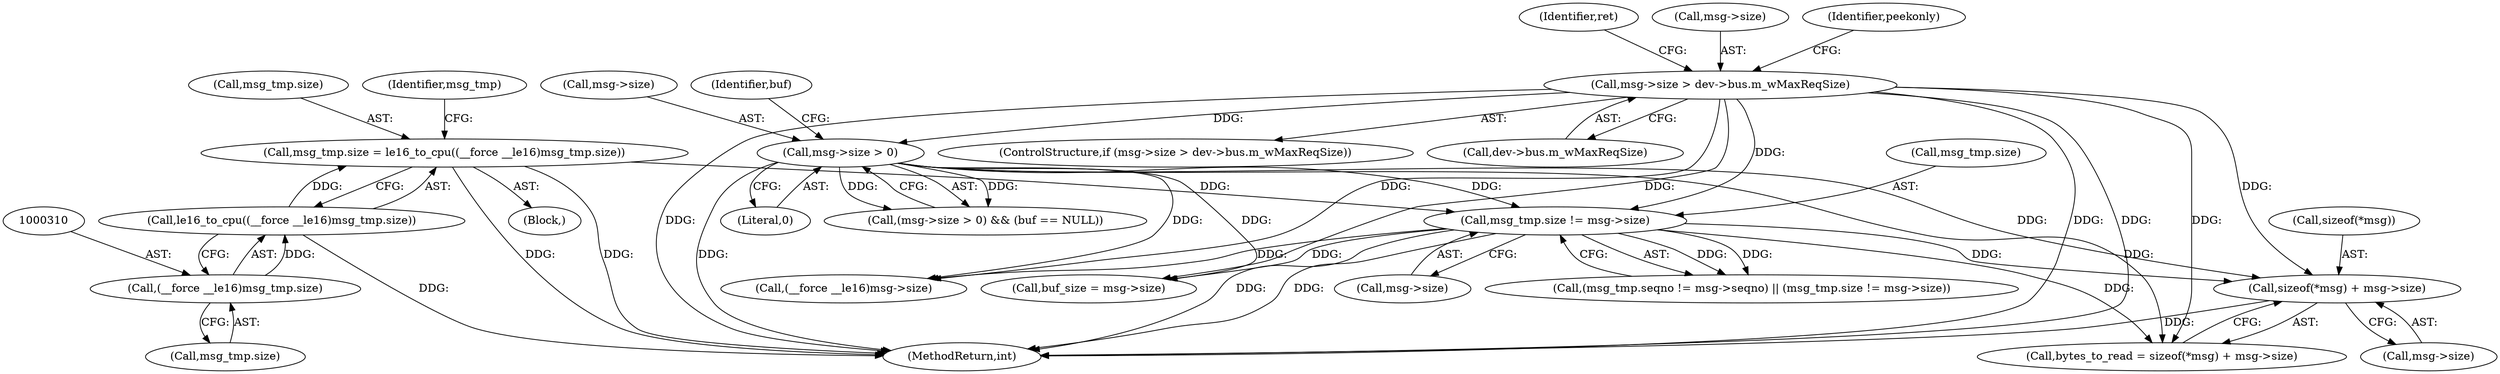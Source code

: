 digraph "0_media-tree_354dd3924a2e43806774953de536257548b5002c@API" {
"1000406" [label="(Call,sizeof(*msg) + msg->size)"];
"1000156" [label="(Call,msg->size > dev->bus.m_wMaxReqSize)"];
"1000378" [label="(Call,msg_tmp.size != msg->size)"];
"1000304" [label="(Call,msg_tmp.size = le16_to_cpu((__force __le16)msg_tmp.size))"];
"1000308" [label="(Call,le16_to_cpu((__force __le16)msg_tmp.size))"];
"1000309" [label="(Call,(__force __le16)msg_tmp.size)"];
"1000174" [label="(Call,msg->size > 0)"];
"1000406" [label="(Call,sizeof(*msg) + msg->size)"];
"1000175" [label="(Call,msg->size)"];
"1000311" [label="(Call,msg_tmp.size)"];
"1000160" [label="(Call,dev->bus.m_wMaxReqSize)"];
"1000613" [label="(Call,(__force __le16)msg->size)"];
"1000379" [label="(Call,msg_tmp.size)"];
"1000156" [label="(Call,msg->size > dev->bus.m_wMaxReqSize)"];
"1000167" [label="(Identifier,ret)"];
"1000157" [label="(Call,msg->size)"];
"1000180" [label="(Identifier,buf)"];
"1000171" [label="(Identifier,peekonly)"];
"1000399" [label="(Call,buf_size = msg->size)"];
"1000155" [label="(ControlStructure,if (msg->size > dev->bus.m_wMaxReqSize))"];
"1000173" [label="(Call,(msg->size > 0) && (buf == NULL))"];
"1000404" [label="(Call,bytes_to_read = sizeof(*msg) + msg->size)"];
"1000174" [label="(Call,msg->size > 0)"];
"1000410" [label="(Call,msg->size)"];
"1000407" [label="(Call,sizeof(*msg))"];
"1000378" [label="(Call,msg_tmp.size != msg->size)"];
"1000370" [label="(Call,(msg_tmp.seqno != msg->seqno) || (msg_tmp.size != msg->size))"];
"1000382" [label="(Call,msg->size)"];
"1000308" [label="(Call,le16_to_cpu((__force __le16)msg_tmp.size))"];
"1000304" [label="(Call,msg_tmp.size = le16_to_cpu((__force __le16)msg_tmp.size))"];
"1000178" [label="(Literal,0)"];
"1000127" [label="(Block,)"];
"1000657" [label="(MethodReturn,int)"];
"1000305" [label="(Call,msg_tmp.size)"];
"1000316" [label="(Identifier,msg_tmp)"];
"1000309" [label="(Call,(__force __le16)msg_tmp.size)"];
"1000406" -> "1000404"  [label="AST: "];
"1000406" -> "1000410"  [label="CFG: "];
"1000407" -> "1000406"  [label="AST: "];
"1000410" -> "1000406"  [label="AST: "];
"1000404" -> "1000406"  [label="CFG: "];
"1000406" -> "1000657"  [label="DDG: "];
"1000156" -> "1000406"  [label="DDG: "];
"1000378" -> "1000406"  [label="DDG: "];
"1000174" -> "1000406"  [label="DDG: "];
"1000156" -> "1000155"  [label="AST: "];
"1000156" -> "1000160"  [label="CFG: "];
"1000157" -> "1000156"  [label="AST: "];
"1000160" -> "1000156"  [label="AST: "];
"1000167" -> "1000156"  [label="CFG: "];
"1000171" -> "1000156"  [label="CFG: "];
"1000156" -> "1000657"  [label="DDG: "];
"1000156" -> "1000657"  [label="DDG: "];
"1000156" -> "1000657"  [label="DDG: "];
"1000156" -> "1000174"  [label="DDG: "];
"1000156" -> "1000378"  [label="DDG: "];
"1000156" -> "1000399"  [label="DDG: "];
"1000156" -> "1000404"  [label="DDG: "];
"1000156" -> "1000613"  [label="DDG: "];
"1000378" -> "1000370"  [label="AST: "];
"1000378" -> "1000382"  [label="CFG: "];
"1000379" -> "1000378"  [label="AST: "];
"1000382" -> "1000378"  [label="AST: "];
"1000370" -> "1000378"  [label="CFG: "];
"1000378" -> "1000657"  [label="DDG: "];
"1000378" -> "1000657"  [label="DDG: "];
"1000378" -> "1000370"  [label="DDG: "];
"1000378" -> "1000370"  [label="DDG: "];
"1000304" -> "1000378"  [label="DDG: "];
"1000174" -> "1000378"  [label="DDG: "];
"1000378" -> "1000399"  [label="DDG: "];
"1000378" -> "1000404"  [label="DDG: "];
"1000378" -> "1000613"  [label="DDG: "];
"1000304" -> "1000127"  [label="AST: "];
"1000304" -> "1000308"  [label="CFG: "];
"1000305" -> "1000304"  [label="AST: "];
"1000308" -> "1000304"  [label="AST: "];
"1000316" -> "1000304"  [label="CFG: "];
"1000304" -> "1000657"  [label="DDG: "];
"1000304" -> "1000657"  [label="DDG: "];
"1000308" -> "1000304"  [label="DDG: "];
"1000308" -> "1000309"  [label="CFG: "];
"1000309" -> "1000308"  [label="AST: "];
"1000308" -> "1000657"  [label="DDG: "];
"1000309" -> "1000308"  [label="DDG: "];
"1000309" -> "1000311"  [label="CFG: "];
"1000310" -> "1000309"  [label="AST: "];
"1000311" -> "1000309"  [label="AST: "];
"1000174" -> "1000173"  [label="AST: "];
"1000174" -> "1000178"  [label="CFG: "];
"1000175" -> "1000174"  [label="AST: "];
"1000178" -> "1000174"  [label="AST: "];
"1000180" -> "1000174"  [label="CFG: "];
"1000173" -> "1000174"  [label="CFG: "];
"1000174" -> "1000657"  [label="DDG: "];
"1000174" -> "1000173"  [label="DDG: "];
"1000174" -> "1000173"  [label="DDG: "];
"1000174" -> "1000399"  [label="DDG: "];
"1000174" -> "1000404"  [label="DDG: "];
"1000174" -> "1000613"  [label="DDG: "];
}
